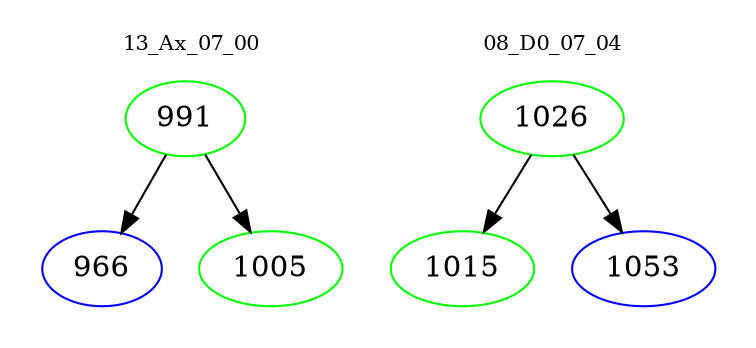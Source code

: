digraph{
subgraph cluster_0 {
color = white
label = "13_Ax_07_00";
fontsize=10;
T0_991 [label="991", color="green"]
T0_991 -> T0_966 [color="black"]
T0_966 [label="966", color="blue"]
T0_991 -> T0_1005 [color="black"]
T0_1005 [label="1005", color="green"]
}
subgraph cluster_1 {
color = white
label = "08_D0_07_04";
fontsize=10;
T1_1026 [label="1026", color="green"]
T1_1026 -> T1_1015 [color="black"]
T1_1015 [label="1015", color="green"]
T1_1026 -> T1_1053 [color="black"]
T1_1053 [label="1053", color="blue"]
}
}

